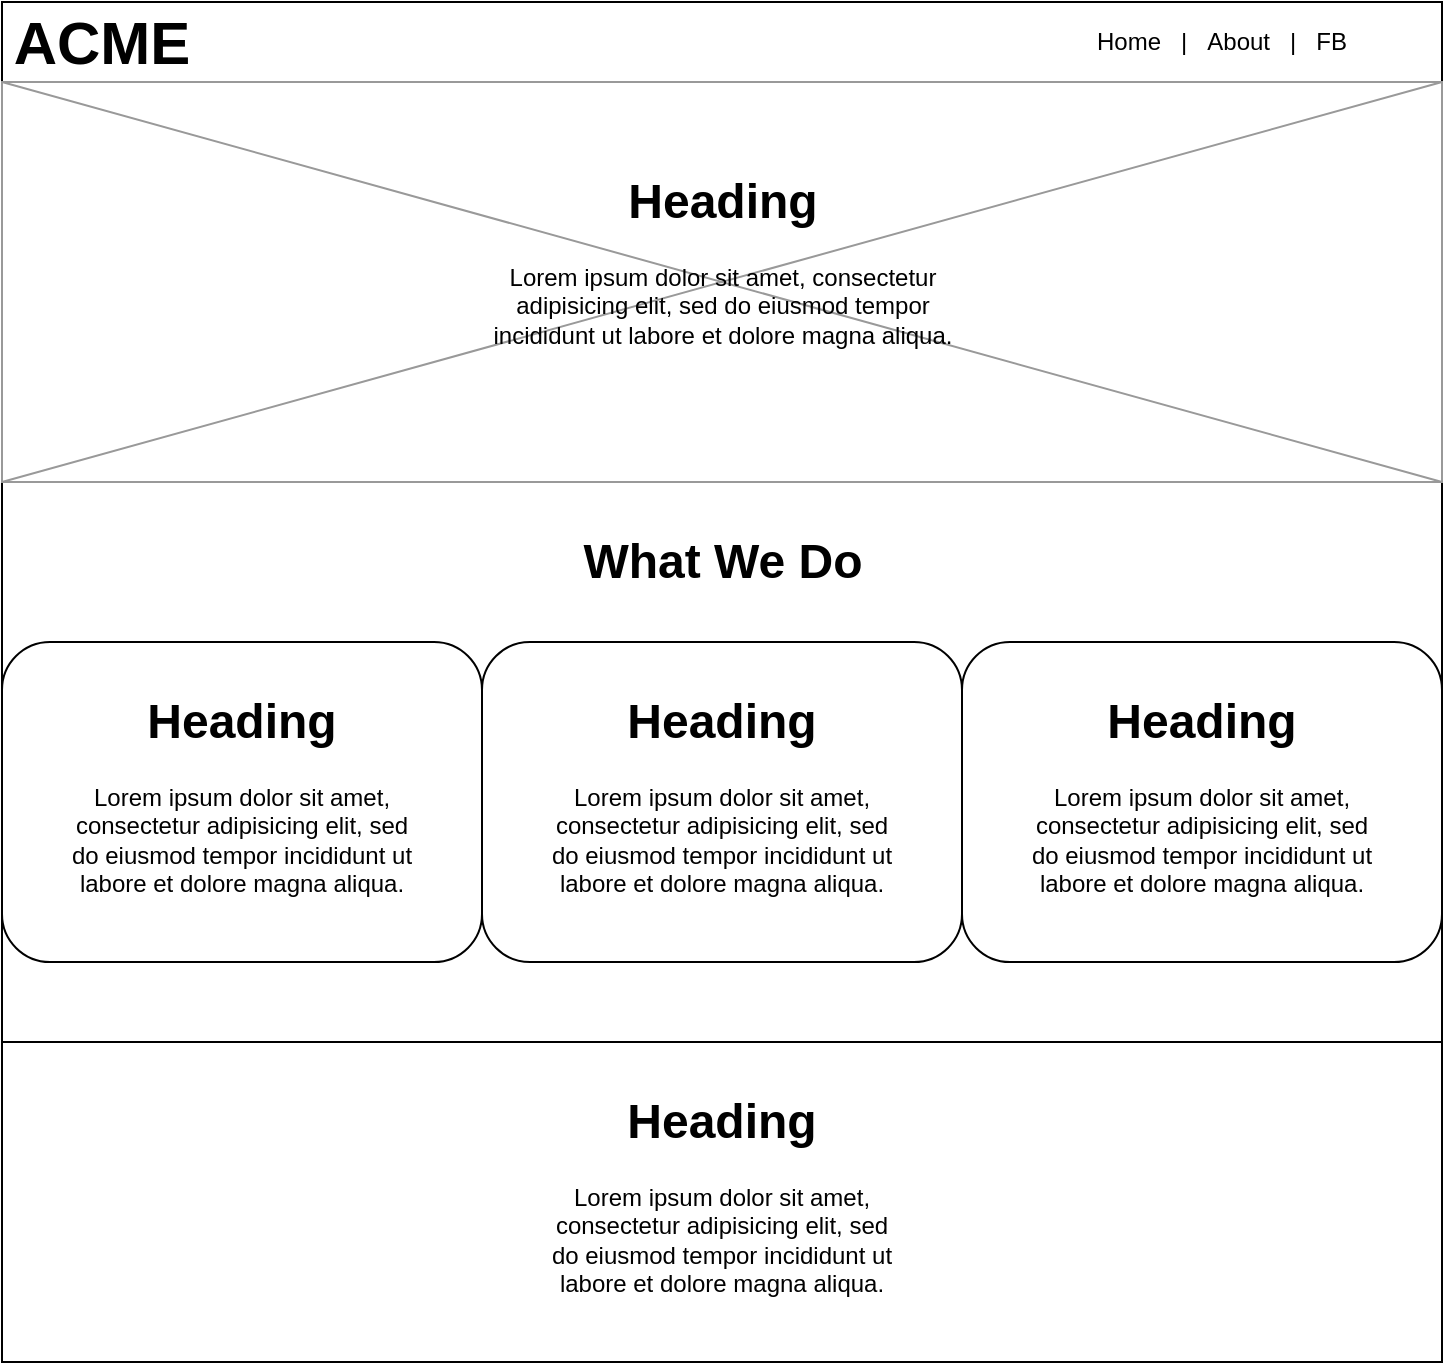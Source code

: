 <mxfile version="14.4.7" type="device"><diagram id="PvgUgh45nV9PngqLsSKM" name="Page-1"><mxGraphModel dx="359" dy="665" grid="1" gridSize="10" guides="1" tooltips="1" connect="1" arrows="1" fold="1" page="1" pageScale="1" pageWidth="850" pageHeight="1100" math="0" shadow="0"><root><mxCell id="0"/><mxCell id="1" parent="0"/><mxCell id="52roXru6NNzK3LXu8ws_-16" value="" style="rounded=0;whiteSpace=wrap;html=1;align=center;" vertex="1" parent="1"><mxGeometry x="40" y="270" width="720" height="280" as="geometry"/></mxCell><mxCell id="52roXru6NNzK3LXu8ws_-1" value="" style="rounded=0;whiteSpace=wrap;html=1;" vertex="1" parent="1"><mxGeometry x="40" y="30" width="720" height="40" as="geometry"/></mxCell><mxCell id="52roXru6NNzK3LXu8ws_-2" value="&lt;font style=&quot;font-size: 30px&quot;&gt;&lt;b&gt;ACME&lt;/b&gt;&lt;/font&gt;" style="text;html=1;strokeColor=none;fillColor=none;align=center;verticalAlign=middle;whiteSpace=wrap;rounded=0;" vertex="1" parent="1"><mxGeometry x="70" y="40" width="40" height="20" as="geometry"/></mxCell><mxCell id="52roXru6NNzK3LXu8ws_-3" value="Home&amp;nbsp; &amp;nbsp;|&amp;nbsp; &amp;nbsp;About&amp;nbsp; &amp;nbsp;|&amp;nbsp; &amp;nbsp;FB" style="text;html=1;strokeColor=none;fillColor=none;align=center;verticalAlign=middle;whiteSpace=wrap;rounded=0;" vertex="1" parent="1"><mxGeometry x="550" y="40" width="200" height="20" as="geometry"/></mxCell><mxCell id="52roXru6NNzK3LXu8ws_-4" value="" style="verticalLabelPosition=bottom;shadow=0;dashed=0;align=center;html=1;verticalAlign=top;strokeWidth=1;shape=mxgraph.mockup.graphics.simpleIcon;strokeColor=#999999;" vertex="1" parent="1"><mxGeometry x="40" y="70" width="720" height="200" as="geometry"/></mxCell><mxCell id="52roXru6NNzK3LXu8ws_-5" value="&lt;h1&gt;Heading&lt;/h1&gt;&lt;p&gt;Lorem ipsum dolor sit amet, consectetur adipisicing elit, sed do eiusmod tempor incididunt ut labore et dolore magna aliqua.&lt;/p&gt;" style="text;html=1;strokeColor=none;fillColor=none;spacing=5;spacingTop=-20;whiteSpace=wrap;overflow=hidden;rounded=0;align=center;" vertex="1" parent="1"><mxGeometry x="277.5" y="110" width="245" height="120" as="geometry"/></mxCell><mxCell id="52roXru6NNzK3LXu8ws_-6" value="What We Do" style="text;strokeColor=none;fillColor=none;html=1;fontSize=24;fontStyle=1;verticalAlign=middle;align=center;" vertex="1" parent="1"><mxGeometry x="350" y="290" width="100" height="40" as="geometry"/></mxCell><mxCell id="52roXru6NNzK3LXu8ws_-7" value="" style="rounded=1;whiteSpace=wrap;html=1;align=center;" vertex="1" parent="1"><mxGeometry x="40" y="350" width="240" height="160" as="geometry"/></mxCell><mxCell id="52roXru6NNzK3LXu8ws_-9" value="&lt;h1&gt;Heading&lt;/h1&gt;&lt;p&gt;Lorem ipsum dolor sit amet, consectetur adipisicing elit, sed do eiusmod tempor incididunt ut labore et dolore magna aliqua.&lt;/p&gt;" style="text;html=1;strokeColor=none;fillColor=none;spacing=5;spacingTop=-20;whiteSpace=wrap;overflow=hidden;rounded=0;align=center;" vertex="1" parent="1"><mxGeometry x="65" y="370" width="190" height="120" as="geometry"/></mxCell><mxCell id="52roXru6NNzK3LXu8ws_-10" value="" style="rounded=1;whiteSpace=wrap;html=1;align=center;" vertex="1" parent="1"><mxGeometry x="280" y="350" width="240" height="160" as="geometry"/></mxCell><mxCell id="52roXru6NNzK3LXu8ws_-11" value="&lt;h1&gt;Heading&lt;/h1&gt;&lt;p&gt;Lorem ipsum dolor sit amet, consectetur adipisicing elit, sed do eiusmod tempor incididunt ut labore et dolore magna aliqua.&lt;/p&gt;" style="text;html=1;strokeColor=none;fillColor=none;spacing=5;spacingTop=-20;whiteSpace=wrap;overflow=hidden;rounded=0;align=center;" vertex="1" parent="1"><mxGeometry x="305" y="370" width="190" height="120" as="geometry"/></mxCell><mxCell id="52roXru6NNzK3LXu8ws_-12" value="" style="rounded=1;whiteSpace=wrap;html=1;align=center;" vertex="1" parent="1"><mxGeometry x="520" y="350" width="240" height="160" as="geometry"/></mxCell><mxCell id="52roXru6NNzK3LXu8ws_-13" value="&lt;h1&gt;Heading&lt;/h1&gt;&lt;p&gt;Lorem ipsum dolor sit amet, consectetur adipisicing elit, sed do eiusmod tempor incididunt ut labore et dolore magna aliqua.&lt;/p&gt;" style="text;html=1;strokeColor=none;fillColor=none;spacing=5;spacingTop=-20;whiteSpace=wrap;overflow=hidden;rounded=0;align=center;" vertex="1" parent="1"><mxGeometry x="545" y="370" width="190" height="120" as="geometry"/></mxCell><mxCell id="52roXru6NNzK3LXu8ws_-14" value="" style="rounded=0;whiteSpace=wrap;html=1;align=center;" vertex="1" parent="1"><mxGeometry x="40" y="550" width="720" height="160" as="geometry"/></mxCell><mxCell id="52roXru6NNzK3LXu8ws_-15" value="&lt;h1&gt;Heading&lt;/h1&gt;&lt;p&gt;Lorem ipsum dolor sit amet, consectetur adipisicing elit, sed do eiusmod tempor incididunt ut labore et dolore magna aliqua.&lt;/p&gt;" style="text;html=1;strokeColor=none;fillColor=none;spacing=5;spacingTop=-20;whiteSpace=wrap;overflow=hidden;rounded=0;align=center;" vertex="1" parent="1"><mxGeometry x="305" y="570" width="190" height="120" as="geometry"/></mxCell></root></mxGraphModel></diagram></mxfile>